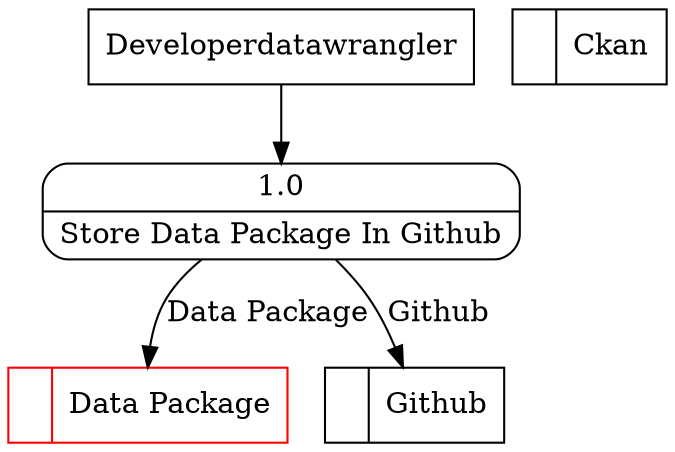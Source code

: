digraph dfd2{ 
node[shape=record]
200 [label="<f0>  |<f1> Data Package " color=red];
201 [label="<f0>  |<f1> Github " ];
202 [label="<f0>  |<f1> Ckan " ];
203 [label="Developerdatawrangler" shape=box];
204 [label="{<f0> 1.0|<f1> Store Data Package In Github }" shape=Mrecord];
203 -> 204
204 -> 200 [label="Data Package"]
204 -> 201 [label="Github"]
}